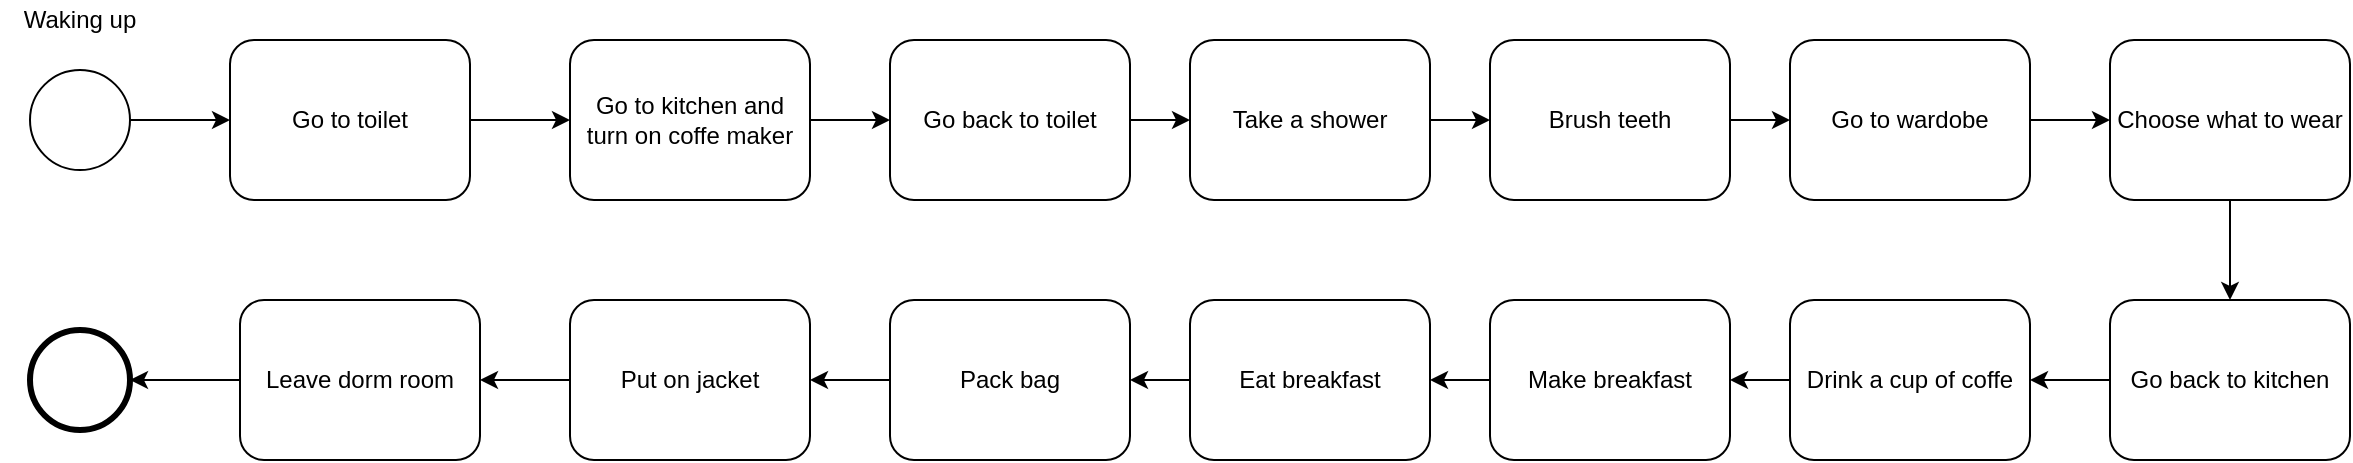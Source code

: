 <mxfile version="20.8.20" type="device"><diagram name="Page-1" id="2a216829-ef6e-dabb-86c1-c78162f3ba2b"><mxGraphModel dx="1434" dy="790" grid="1" gridSize="10" guides="1" tooltips="1" connect="1" arrows="1" fold="1" page="1" pageScale="1" pageWidth="850" pageHeight="1100" background="none" math="0" shadow="0"><root><mxCell id="0"/><mxCell id="1" parent="0"/><mxCell id="7a84cebc1def654-1" value="" style="shape=mxgraph.bpmn.shape;html=1;verticalLabelPosition=bottom;labelBackgroundColor=#ffffff;verticalAlign=top;perimeter=ellipsePerimeter;outline=standard;symbol=general;" parent="1" vertex="1"><mxGeometry x="260" y="265" width="50" height="50" as="geometry"/></mxCell><mxCell id="7a84cebc1def654-2" value="Go to toilet" style="shape=ext;rounded=1;html=1;whiteSpace=wrap;" parent="1" vertex="1"><mxGeometry x="360" y="250" width="120" height="80" as="geometry"/></mxCell><mxCell id="3a5nMNunVqzkB9XKLVlc-7" style="edgeStyle=orthogonalEdgeStyle;rounded=0;orthogonalLoop=1;jettySize=auto;html=1;entryX=0;entryY=0.5;entryDx=0;entryDy=0;" edge="1" parent="1" source="7a84cebc1def654-3" target="3a5nMNunVqzkB9XKLVlc-6"><mxGeometry relative="1" as="geometry"/></mxCell><mxCell id="7a84cebc1def654-3" value="Go to kitchen and turn on coffe maker" style="shape=ext;rounded=1;html=1;whiteSpace=wrap;" parent="1" vertex="1"><mxGeometry x="530" y="250" width="120" height="80" as="geometry"/></mxCell><mxCell id="7a84cebc1def654-26" value="" style="shape=mxgraph.bpmn.shape;html=1;verticalLabelPosition=bottom;labelBackgroundColor=#ffffff;verticalAlign=top;perimeter=ellipsePerimeter;outline=end;symbol=general;" parent="1" vertex="1"><mxGeometry x="260" y="395.0" width="50" height="50" as="geometry"/></mxCell><mxCell id="7a84cebc1def654-36" style="edgeStyle=orthogonalEdgeStyle;rounded=0;html=1;jettySize=auto;orthogonalLoop=1;" parent="1" source="7a84cebc1def654-1" target="7a84cebc1def654-2" edge="1"><mxGeometry relative="1" as="geometry"/></mxCell><mxCell id="7a84cebc1def654-39" style="edgeStyle=orthogonalEdgeStyle;rounded=0;html=1;jettySize=auto;orthogonalLoop=1;" parent="1" source="7a84cebc1def654-2" target="7a84cebc1def654-3" edge="1"><mxGeometry relative="1" as="geometry"/></mxCell><UserObject label="Waking up" placeholders="1" name="Variable" id="3a5nMNunVqzkB9XKLVlc-5"><mxCell style="text;html=1;strokeColor=none;fillColor=none;align=center;verticalAlign=middle;whiteSpace=wrap;overflow=hidden;" vertex="1" parent="1"><mxGeometry x="245" y="230" width="80" height="20" as="geometry"/></mxCell></UserObject><mxCell id="3a5nMNunVqzkB9XKLVlc-20" style="edgeStyle=orthogonalEdgeStyle;rounded=0;orthogonalLoop=1;jettySize=auto;html=1;entryX=0;entryY=0.5;entryDx=0;entryDy=0;" edge="1" parent="1" source="3a5nMNunVqzkB9XKLVlc-6" target="3a5nMNunVqzkB9XKLVlc-8"><mxGeometry relative="1" as="geometry"/></mxCell><mxCell id="3a5nMNunVqzkB9XKLVlc-6" value="Go back to toilet" style="shape=ext;rounded=1;html=1;whiteSpace=wrap;" vertex="1" parent="1"><mxGeometry x="690" y="250" width="120" height="80" as="geometry"/></mxCell><mxCell id="3a5nMNunVqzkB9XKLVlc-21" style="edgeStyle=orthogonalEdgeStyle;rounded=0;orthogonalLoop=1;jettySize=auto;html=1;entryX=0;entryY=0.5;entryDx=0;entryDy=0;" edge="1" parent="1" source="3a5nMNunVqzkB9XKLVlc-8" target="3a5nMNunVqzkB9XKLVlc-9"><mxGeometry relative="1" as="geometry"/></mxCell><mxCell id="3a5nMNunVqzkB9XKLVlc-8" value="Take a shower" style="shape=ext;rounded=1;html=1;whiteSpace=wrap;" vertex="1" parent="1"><mxGeometry x="840" y="250" width="120" height="80" as="geometry"/></mxCell><mxCell id="3a5nMNunVqzkB9XKLVlc-22" style="edgeStyle=orthogonalEdgeStyle;rounded=0;orthogonalLoop=1;jettySize=auto;html=1;" edge="1" parent="1" source="3a5nMNunVqzkB9XKLVlc-9" target="3a5nMNunVqzkB9XKLVlc-10"><mxGeometry relative="1" as="geometry"/></mxCell><mxCell id="3a5nMNunVqzkB9XKLVlc-9" value="Brush teeth" style="shape=ext;rounded=1;html=1;whiteSpace=wrap;" vertex="1" parent="1"><mxGeometry x="990" y="250" width="120" height="80" as="geometry"/></mxCell><mxCell id="3a5nMNunVqzkB9XKLVlc-34" style="edgeStyle=orthogonalEdgeStyle;rounded=0;orthogonalLoop=1;jettySize=auto;html=1;entryX=0;entryY=0.5;entryDx=0;entryDy=0;" edge="1" parent="1" source="3a5nMNunVqzkB9XKLVlc-10" target="3a5nMNunVqzkB9XKLVlc-32"><mxGeometry relative="1" as="geometry"/></mxCell><mxCell id="3a5nMNunVqzkB9XKLVlc-10" value="Go to wardobe" style="shape=ext;rounded=1;html=1;whiteSpace=wrap;" vertex="1" parent="1"><mxGeometry x="1140" y="250" width="120" height="80" as="geometry"/></mxCell><mxCell id="3a5nMNunVqzkB9XKLVlc-25" style="edgeStyle=orthogonalEdgeStyle;rounded=0;orthogonalLoop=1;jettySize=auto;html=1;" edge="1" parent="1" source="3a5nMNunVqzkB9XKLVlc-13" target="3a5nMNunVqzkB9XKLVlc-14"><mxGeometry relative="1" as="geometry"/></mxCell><mxCell id="3a5nMNunVqzkB9XKLVlc-13" value="Go back to kitchen" style="shape=ext;rounded=1;html=1;whiteSpace=wrap;" vertex="1" parent="1"><mxGeometry x="1300" y="380" width="120" height="80" as="geometry"/></mxCell><mxCell id="3a5nMNunVqzkB9XKLVlc-26" style="edgeStyle=orthogonalEdgeStyle;rounded=0;orthogonalLoop=1;jettySize=auto;html=1;" edge="1" parent="1" source="3a5nMNunVqzkB9XKLVlc-14" target="3a5nMNunVqzkB9XKLVlc-15"><mxGeometry relative="1" as="geometry"/></mxCell><mxCell id="3a5nMNunVqzkB9XKLVlc-14" value="Drink a cup of coffe" style="shape=ext;rounded=1;html=1;whiteSpace=wrap;" vertex="1" parent="1"><mxGeometry x="1140" y="380" width="120" height="80" as="geometry"/></mxCell><mxCell id="3a5nMNunVqzkB9XKLVlc-27" style="edgeStyle=orthogonalEdgeStyle;rounded=0;orthogonalLoop=1;jettySize=auto;html=1;" edge="1" parent="1" source="3a5nMNunVqzkB9XKLVlc-15" target="3a5nMNunVqzkB9XKLVlc-16"><mxGeometry relative="1" as="geometry"/></mxCell><mxCell id="3a5nMNunVqzkB9XKLVlc-15" value="Make breakfast" style="shape=ext;rounded=1;html=1;whiteSpace=wrap;" vertex="1" parent="1"><mxGeometry x="990" y="380" width="120" height="80" as="geometry"/></mxCell><mxCell id="3a5nMNunVqzkB9XKLVlc-28" style="edgeStyle=orthogonalEdgeStyle;rounded=0;orthogonalLoop=1;jettySize=auto;html=1;" edge="1" parent="1" source="3a5nMNunVqzkB9XKLVlc-16" target="3a5nMNunVqzkB9XKLVlc-17"><mxGeometry relative="1" as="geometry"/></mxCell><mxCell id="3a5nMNunVqzkB9XKLVlc-16" value="Eat breakfast" style="shape=ext;rounded=1;html=1;whiteSpace=wrap;" vertex="1" parent="1"><mxGeometry x="840" y="380" width="120" height="80" as="geometry"/></mxCell><mxCell id="3a5nMNunVqzkB9XKLVlc-29" style="edgeStyle=orthogonalEdgeStyle;rounded=0;orthogonalLoop=1;jettySize=auto;html=1;" edge="1" parent="1" source="3a5nMNunVqzkB9XKLVlc-17" target="3a5nMNunVqzkB9XKLVlc-18"><mxGeometry relative="1" as="geometry"/></mxCell><mxCell id="3a5nMNunVqzkB9XKLVlc-17" value="Pack bag" style="shape=ext;rounded=1;html=1;whiteSpace=wrap;" vertex="1" parent="1"><mxGeometry x="690" y="380" width="120" height="80" as="geometry"/></mxCell><mxCell id="3a5nMNunVqzkB9XKLVlc-30" style="edgeStyle=orthogonalEdgeStyle;rounded=0;orthogonalLoop=1;jettySize=auto;html=1;" edge="1" parent="1" source="3a5nMNunVqzkB9XKLVlc-18" target="3a5nMNunVqzkB9XKLVlc-19"><mxGeometry relative="1" as="geometry"/></mxCell><mxCell id="3a5nMNunVqzkB9XKLVlc-18" value="Put on jacket" style="shape=ext;rounded=1;html=1;whiteSpace=wrap;" vertex="1" parent="1"><mxGeometry x="530" y="380" width="120" height="80" as="geometry"/></mxCell><mxCell id="3a5nMNunVqzkB9XKLVlc-31" style="edgeStyle=orthogonalEdgeStyle;rounded=0;orthogonalLoop=1;jettySize=auto;html=1;" edge="1" parent="1" source="3a5nMNunVqzkB9XKLVlc-19" target="7a84cebc1def654-26"><mxGeometry relative="1" as="geometry"/></mxCell><mxCell id="3a5nMNunVqzkB9XKLVlc-19" value="Leave dorm room" style="shape=ext;rounded=1;html=1;whiteSpace=wrap;" vertex="1" parent="1"><mxGeometry x="365" y="380" width="120" height="80" as="geometry"/></mxCell><mxCell id="3a5nMNunVqzkB9XKLVlc-35" style="edgeStyle=orthogonalEdgeStyle;rounded=0;orthogonalLoop=1;jettySize=auto;html=1;" edge="1" parent="1" source="3a5nMNunVqzkB9XKLVlc-32" target="3a5nMNunVqzkB9XKLVlc-13"><mxGeometry relative="1" as="geometry"/></mxCell><mxCell id="3a5nMNunVqzkB9XKLVlc-32" value="Choose what to wear" style="shape=ext;rounded=1;html=1;whiteSpace=wrap;" vertex="1" parent="1"><mxGeometry x="1300" y="250" width="120" height="80" as="geometry"/></mxCell></root></mxGraphModel></diagram></mxfile>